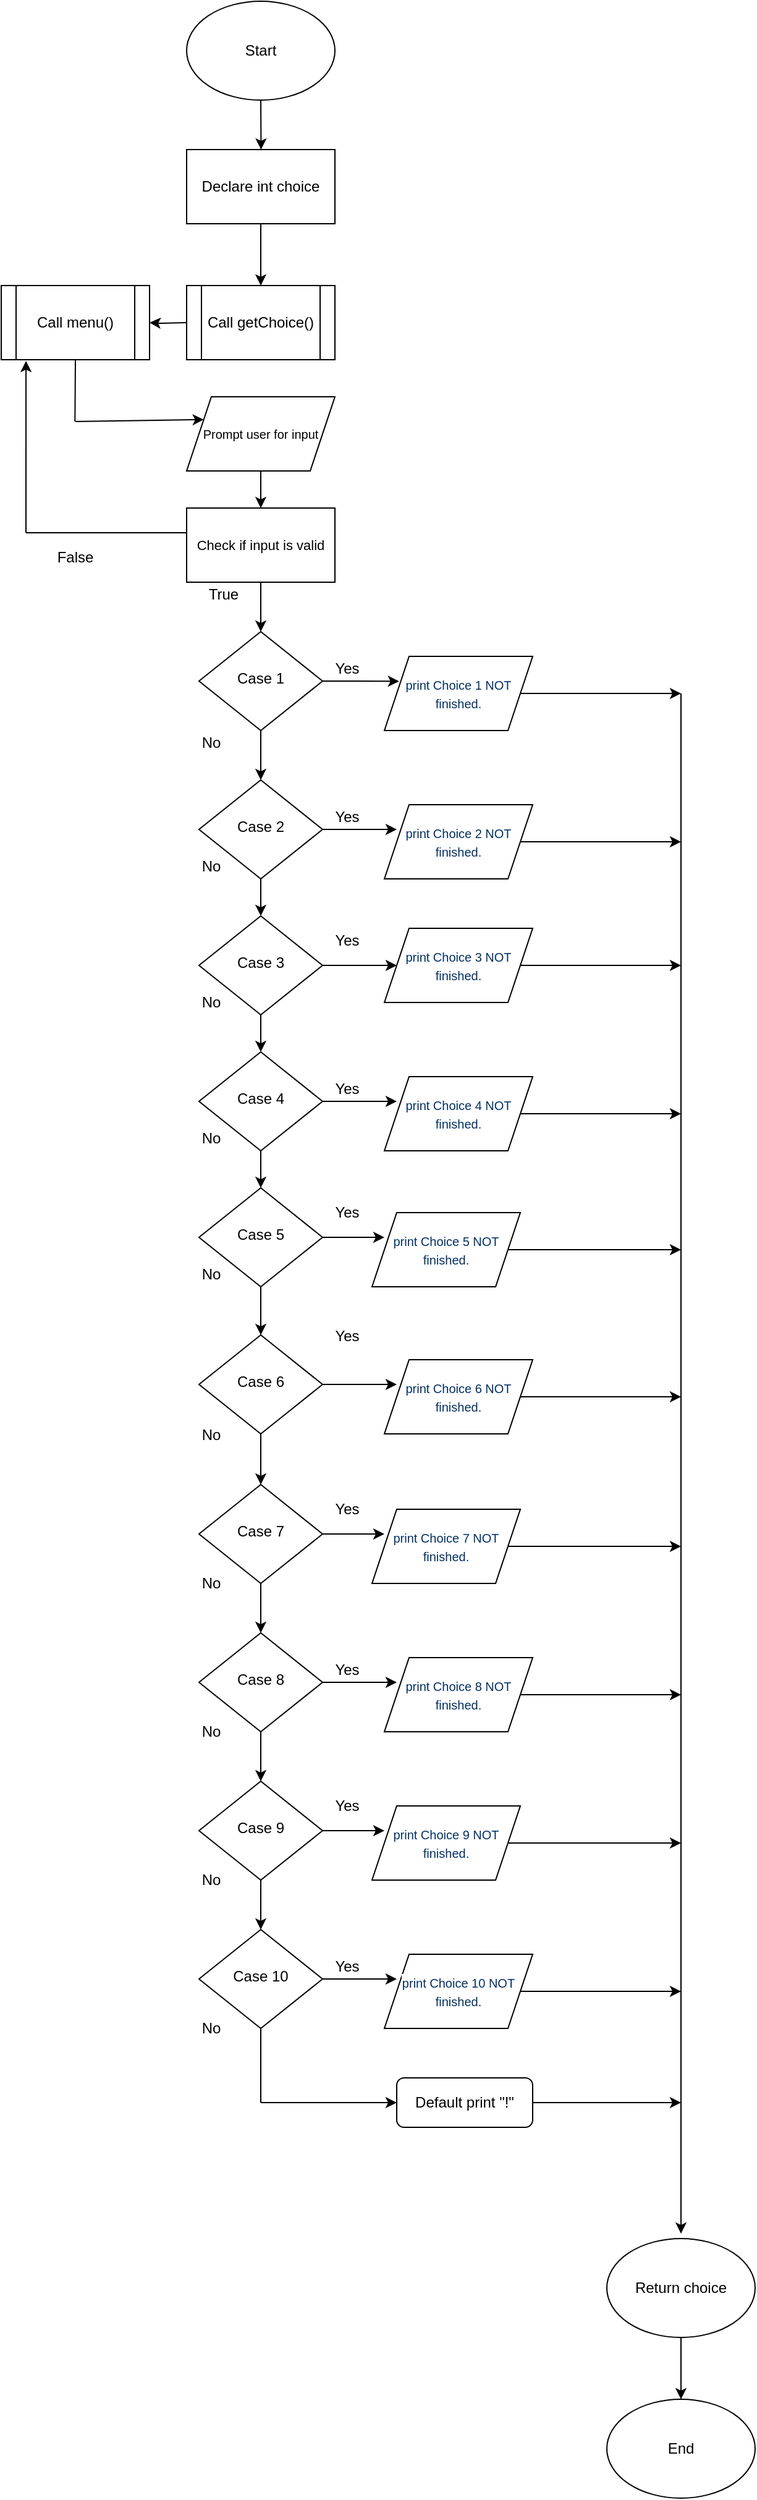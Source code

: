 <mxfile version="13.7.7" type="github"><diagram id="C5RBs43oDa-KdzZeNtuy" name="Page-1"><mxGraphModel dx="1240" dy="643" grid="1" gridSize="10" guides="1" tooltips="1" connect="1" arrows="1" fold="1" page="1" pageScale="1" pageWidth="827" pageHeight="1169" math="0" shadow="0"><root><mxCell id="WIyWlLk6GJQsqaUBKTNV-0"/><mxCell id="WIyWlLk6GJQsqaUBKTNV-1" parent="WIyWlLk6GJQsqaUBKTNV-0"/><mxCell id="KiTb1DTN0pJYCpJVPBl4-3" value="" style="edgeStyle=orthogonalEdgeStyle;rounded=0;orthogonalLoop=1;jettySize=auto;html=1;" parent="WIyWlLk6GJQsqaUBKTNV-1" source="WIyWlLk6GJQsqaUBKTNV-6" target="WIyWlLk6GJQsqaUBKTNV-10" edge="1"><mxGeometry relative="1" as="geometry"/></mxCell><mxCell id="KiTb1DTN0pJYCpJVPBl4-4" value="" style="edgeStyle=orthogonalEdgeStyle;rounded=0;orthogonalLoop=1;jettySize=auto;html=1;entryX=0.099;entryY=0.336;entryDx=0;entryDy=0;entryPerimeter=0;" parent="WIyWlLk6GJQsqaUBKTNV-1" source="WIyWlLk6GJQsqaUBKTNV-6" target="KiTb1DTN0pJYCpJVPBl4-111" edge="1"><mxGeometry relative="1" as="geometry"><mxPoint x="320" y="560" as="targetPoint"/></mxGeometry></mxCell><mxCell id="WIyWlLk6GJQsqaUBKTNV-6" value="Case 1" style="rhombus;whiteSpace=wrap;html=1;shadow=0;fontFamily=Helvetica;fontSize=12;align=center;strokeWidth=1;spacing=6;spacingTop=-4;" parent="WIyWlLk6GJQsqaUBKTNV-1" vertex="1"><mxGeometry x="170" y="520" width="100" height="80" as="geometry"/></mxCell><mxCell id="KiTb1DTN0pJYCpJVPBl4-93" style="edgeStyle=orthogonalEdgeStyle;rounded=0;orthogonalLoop=1;jettySize=auto;html=1;" parent="WIyWlLk6GJQsqaUBKTNV-1" edge="1"><mxGeometry relative="1" as="geometry"><mxPoint x="560" y="560" as="targetPoint"/><mxPoint x="560" y="560" as="sourcePoint"/></mxGeometry></mxCell><mxCell id="KiTb1DTN0pJYCpJVPBl4-5" value="" style="edgeStyle=orthogonalEdgeStyle;rounded=0;orthogonalLoop=1;jettySize=auto;html=1;" parent="WIyWlLk6GJQsqaUBKTNV-1" source="WIyWlLk6GJQsqaUBKTNV-10" edge="1"><mxGeometry relative="1" as="geometry"><mxPoint x="330" y="680" as="targetPoint"/></mxGeometry></mxCell><mxCell id="KiTb1DTN0pJYCpJVPBl4-53" value="" style="edgeStyle=orthogonalEdgeStyle;rounded=0;orthogonalLoop=1;jettySize=auto;html=1;" parent="WIyWlLk6GJQsqaUBKTNV-1" source="WIyWlLk6GJQsqaUBKTNV-10" target="KiTb1DTN0pJYCpJVPBl4-10" edge="1"><mxGeometry relative="1" as="geometry"/></mxCell><mxCell id="WIyWlLk6GJQsqaUBKTNV-10" value="Case 2" style="rhombus;whiteSpace=wrap;html=1;shadow=0;fontFamily=Helvetica;fontSize=12;align=center;strokeWidth=1;spacing=6;spacingTop=-4;" parent="WIyWlLk6GJQsqaUBKTNV-1" vertex="1"><mxGeometry x="170" y="640" width="100" height="80" as="geometry"/></mxCell><mxCell id="6FKrn5GRKjeLN3A5XSiJ-0" value="Start" style="ellipse;whiteSpace=wrap;html=1;" parent="WIyWlLk6GJQsqaUBKTNV-1" vertex="1"><mxGeometry x="160" y="10" width="120" height="80" as="geometry"/></mxCell><mxCell id="6FKrn5GRKjeLN3A5XSiJ-1" value="Call getChoice()" style="shape=process;whiteSpace=wrap;html=1;backgroundOutline=1;" parent="WIyWlLk6GJQsqaUBKTNV-1" vertex="1"><mxGeometry x="160" y="240" width="120" height="60" as="geometry"/></mxCell><mxCell id="6FKrn5GRKjeLN3A5XSiJ-5" value="" style="endArrow=classic;html=1;" parent="WIyWlLk6GJQsqaUBKTNV-1" edge="1"><mxGeometry width="50" height="50" relative="1" as="geometry"><mxPoint x="220" y="90" as="sourcePoint"/><mxPoint x="220.25" y="130" as="targetPoint"/><Array as="points"><mxPoint x="220.25" y="130"/></Array></mxGeometry></mxCell><mxCell id="6FKrn5GRKjeLN3A5XSiJ-3" value="Declare int choice" style="rounded=0;whiteSpace=wrap;html=1;" parent="WIyWlLk6GJQsqaUBKTNV-1" vertex="1"><mxGeometry x="160" y="130" width="120" height="60" as="geometry"/></mxCell><mxCell id="6FKrn5GRKjeLN3A5XSiJ-10" value="" style="endArrow=classic;html=1;shadow=0;exitX=0.5;exitY=1;exitDx=0;exitDy=0;" parent="WIyWlLk6GJQsqaUBKTNV-1" source="6FKrn5GRKjeLN3A5XSiJ-3" edge="1"><mxGeometry width="50" height="50" relative="1" as="geometry"><mxPoint x="195" y="220" as="sourcePoint"/><mxPoint x="220" y="240" as="targetPoint"/></mxGeometry></mxCell><mxCell id="6FKrn5GRKjeLN3A5XSiJ-13" value="" style="edgeStyle=orthogonalEdgeStyle;rounded=0;orthogonalLoop=1;jettySize=auto;html=1;shadow=0;" parent="WIyWlLk6GJQsqaUBKTNV-1" target="6FKrn5GRKjeLN3A5XSiJ-12" edge="1"><mxGeometry relative="1" as="geometry"><mxPoint x="160" y="270" as="sourcePoint"/></mxGeometry></mxCell><mxCell id="6FKrn5GRKjeLN3A5XSiJ-12" value="Call menu()" style="shape=process;whiteSpace=wrap;html=1;backgroundOutline=1;" parent="WIyWlLk6GJQsqaUBKTNV-1" vertex="1"><mxGeometry x="10" y="240" width="120" height="60" as="geometry"/></mxCell><mxCell id="6FKrn5GRKjeLN3A5XSiJ-14" value="" style="endArrow=none;html=1;shadow=0;" parent="WIyWlLk6GJQsqaUBKTNV-1" edge="1"><mxGeometry width="50" height="50" relative="1" as="geometry"><mxPoint x="69.66" y="350" as="sourcePoint"/><mxPoint x="70" y="300" as="targetPoint"/></mxGeometry></mxCell><mxCell id="6FKrn5GRKjeLN3A5XSiJ-15" value="" style="endArrow=classic;html=1;shadow=0;entryX=0;entryY=0.25;entryDx=0;entryDy=0;" parent="WIyWlLk6GJQsqaUBKTNV-1" target="6FKrn5GRKjeLN3A5XSiJ-17" edge="1"><mxGeometry width="50" height="50" relative="1" as="geometry"><mxPoint x="70" y="350" as="sourcePoint"/><mxPoint x="160" y="350" as="targetPoint"/></mxGeometry></mxCell><mxCell id="6FKrn5GRKjeLN3A5XSiJ-20" style="edgeStyle=orthogonalEdgeStyle;rounded=0;orthogonalLoop=1;jettySize=auto;html=1;entryX=0.5;entryY=0;entryDx=0;entryDy=0;shadow=0;" parent="WIyWlLk6GJQsqaUBKTNV-1" source="6FKrn5GRKjeLN3A5XSiJ-17" target="6FKrn5GRKjeLN3A5XSiJ-19" edge="1"><mxGeometry relative="1" as="geometry"/></mxCell><mxCell id="6FKrn5GRKjeLN3A5XSiJ-17" value="&lt;font style=&quot;font-size: 10px&quot;&gt;Prompt user for input&lt;/font&gt;" style="shape=parallelogram;perimeter=parallelogramPerimeter;whiteSpace=wrap;html=1;fixedSize=1;" parent="WIyWlLk6GJQsqaUBKTNV-1" vertex="1"><mxGeometry x="160" y="330" width="120" height="60" as="geometry"/></mxCell><mxCell id="KiTb1DTN0pJYCpJVPBl4-1" value="" style="edgeStyle=orthogonalEdgeStyle;rounded=0;orthogonalLoop=1;jettySize=auto;html=1;" parent="WIyWlLk6GJQsqaUBKTNV-1" source="6FKrn5GRKjeLN3A5XSiJ-19" edge="1"><mxGeometry relative="1" as="geometry"><mxPoint x="220" y="520" as="targetPoint"/></mxGeometry></mxCell><mxCell id="6FKrn5GRKjeLN3A5XSiJ-19" value="&lt;font style=&quot;font-size: 11px&quot;&gt;Check if input is valid&lt;/font&gt;" style="rounded=0;whiteSpace=wrap;html=1;" parent="WIyWlLk6GJQsqaUBKTNV-1" vertex="1"><mxGeometry x="160" y="420" width="120" height="60" as="geometry"/></mxCell><mxCell id="6FKrn5GRKjeLN3A5XSiJ-22" value="False" style="text;html=1;strokeColor=none;fillColor=none;align=center;verticalAlign=middle;whiteSpace=wrap;rounded=0;" parent="WIyWlLk6GJQsqaUBKTNV-1" vertex="1"><mxGeometry x="50" y="450" width="40" height="20" as="geometry"/></mxCell><mxCell id="KiTb1DTN0pJYCpJVPBl4-2" value="True" style="text;html=1;strokeColor=none;fillColor=none;align=center;verticalAlign=middle;whiteSpace=wrap;rounded=0;" parent="WIyWlLk6GJQsqaUBKTNV-1" vertex="1"><mxGeometry x="170" y="480" width="40" height="20" as="geometry"/></mxCell><mxCell id="KiTb1DTN0pJYCpJVPBl4-6" value="Yes" style="text;html=1;strokeColor=none;fillColor=none;align=center;verticalAlign=middle;whiteSpace=wrap;rounded=0;" parent="WIyWlLk6GJQsqaUBKTNV-1" vertex="1"><mxGeometry x="270" y="540" width="40" height="20" as="geometry"/></mxCell><mxCell id="KiTb1DTN0pJYCpJVPBl4-7" value="Yes" style="text;html=1;strokeColor=none;fillColor=none;align=center;verticalAlign=middle;whiteSpace=wrap;rounded=0;" parent="WIyWlLk6GJQsqaUBKTNV-1" vertex="1"><mxGeometry x="270" y="660" width="40" height="20" as="geometry"/></mxCell><mxCell id="KiTb1DTN0pJYCpJVPBl4-8" value="No" style="text;html=1;strokeColor=none;fillColor=none;align=center;verticalAlign=middle;whiteSpace=wrap;rounded=0;" parent="WIyWlLk6GJQsqaUBKTNV-1" vertex="1"><mxGeometry x="160" y="600" width="40" height="20" as="geometry"/></mxCell><mxCell id="KiTb1DTN0pJYCpJVPBl4-9" value="" style="edgeStyle=orthogonalEdgeStyle;rounded=0;orthogonalLoop=1;jettySize=auto;html=1;" parent="WIyWlLk6GJQsqaUBKTNV-1" source="KiTb1DTN0pJYCpJVPBl4-10" target="KiTb1DTN0pJYCpJVPBl4-13" edge="1"><mxGeometry relative="1" as="geometry"/></mxCell><mxCell id="KiTb1DTN0pJYCpJVPBl4-87" value="" style="edgeStyle=orthogonalEdgeStyle;rounded=0;orthogonalLoop=1;jettySize=auto;html=1;" parent="WIyWlLk6GJQsqaUBKTNV-1" source="KiTb1DTN0pJYCpJVPBl4-10" edge="1"><mxGeometry relative="1" as="geometry"><mxPoint x="330" y="790" as="targetPoint"/></mxGeometry></mxCell><mxCell id="KiTb1DTN0pJYCpJVPBl4-10" value="Case 3" style="rhombus;whiteSpace=wrap;html=1;shadow=0;fontFamily=Helvetica;fontSize=12;align=center;strokeWidth=1;spacing=6;spacingTop=-4;" parent="WIyWlLk6GJQsqaUBKTNV-1" vertex="1"><mxGeometry x="170" y="750" width="100" height="80" as="geometry"/></mxCell><mxCell id="KiTb1DTN0pJYCpJVPBl4-12" value="" style="edgeStyle=orthogonalEdgeStyle;rounded=0;orthogonalLoop=1;jettySize=auto;html=1;" parent="WIyWlLk6GJQsqaUBKTNV-1" source="KiTb1DTN0pJYCpJVPBl4-13" edge="1"><mxGeometry relative="1" as="geometry"><mxPoint x="330" y="900" as="targetPoint"/></mxGeometry></mxCell><mxCell id="ekjCkLUo63bPhOiQT4gp-1" style="edgeStyle=orthogonalEdgeStyle;rounded=0;orthogonalLoop=1;jettySize=auto;html=1;entryX=0.5;entryY=0;entryDx=0;entryDy=0;" edge="1" parent="WIyWlLk6GJQsqaUBKTNV-1" source="KiTb1DTN0pJYCpJVPBl4-13" target="KiTb1DTN0pJYCpJVPBl4-38"><mxGeometry relative="1" as="geometry"/></mxCell><mxCell id="KiTb1DTN0pJYCpJVPBl4-13" value="Case 4" style="rhombus;whiteSpace=wrap;html=1;shadow=0;fontFamily=Helvetica;fontSize=12;align=center;strokeWidth=1;spacing=6;spacingTop=-4;" parent="WIyWlLk6GJQsqaUBKTNV-1" vertex="1"><mxGeometry x="170" y="860" width="100" height="80" as="geometry"/></mxCell><mxCell id="KiTb1DTN0pJYCpJVPBl4-15" value="Yes" style="text;html=1;strokeColor=none;fillColor=none;align=center;verticalAlign=middle;whiteSpace=wrap;rounded=0;" parent="WIyWlLk6GJQsqaUBKTNV-1" vertex="1"><mxGeometry x="270" y="760" width="40" height="20" as="geometry"/></mxCell><mxCell id="KiTb1DTN0pJYCpJVPBl4-16" value="Yes" style="text;html=1;strokeColor=none;fillColor=none;align=center;verticalAlign=middle;whiteSpace=wrap;rounded=0;" parent="WIyWlLk6GJQsqaUBKTNV-1" vertex="1"><mxGeometry x="270" y="880" width="40" height="20" as="geometry"/></mxCell><mxCell id="KiTb1DTN0pJYCpJVPBl4-37" value="" style="edgeStyle=orthogonalEdgeStyle;rounded=0;orthogonalLoop=1;jettySize=auto;html=1;" parent="WIyWlLk6GJQsqaUBKTNV-1" source="KiTb1DTN0pJYCpJVPBl4-38" target="KiTb1DTN0pJYCpJVPBl4-41" edge="1"><mxGeometry relative="1" as="geometry"/></mxCell><mxCell id="KiTb1DTN0pJYCpJVPBl4-47" value="" style="edgeStyle=orthogonalEdgeStyle;rounded=0;orthogonalLoop=1;jettySize=auto;html=1;" parent="WIyWlLk6GJQsqaUBKTNV-1" source="KiTb1DTN0pJYCpJVPBl4-38" edge="1"><mxGeometry relative="1" as="geometry"><mxPoint x="320" y="1010" as="targetPoint"/></mxGeometry></mxCell><mxCell id="KiTb1DTN0pJYCpJVPBl4-38" value="Case 5" style="rhombus;whiteSpace=wrap;html=1;shadow=0;fontFamily=Helvetica;fontSize=12;align=center;strokeWidth=1;spacing=6;spacingTop=-4;" parent="WIyWlLk6GJQsqaUBKTNV-1" vertex="1"><mxGeometry x="170" y="970" width="100" height="80" as="geometry"/></mxCell><mxCell id="KiTb1DTN0pJYCpJVPBl4-40" value="" style="edgeStyle=orthogonalEdgeStyle;rounded=0;orthogonalLoop=1;jettySize=auto;html=1;" parent="WIyWlLk6GJQsqaUBKTNV-1" source="KiTb1DTN0pJYCpJVPBl4-41" edge="1"><mxGeometry relative="1" as="geometry"><mxPoint x="330" y="1129" as="targetPoint"/></mxGeometry></mxCell><mxCell id="KiTb1DTN0pJYCpJVPBl4-74" value="" style="edgeStyle=orthogonalEdgeStyle;rounded=0;orthogonalLoop=1;jettySize=auto;html=1;" parent="WIyWlLk6GJQsqaUBKTNV-1" source="KiTb1DTN0pJYCpJVPBl4-41" target="KiTb1DTN0pJYCpJVPBl4-56" edge="1"><mxGeometry relative="1" as="geometry"/></mxCell><mxCell id="KiTb1DTN0pJYCpJVPBl4-41" value="Case 6" style="rhombus;whiteSpace=wrap;html=1;shadow=0;fontFamily=Helvetica;fontSize=12;align=center;strokeWidth=1;spacing=6;spacingTop=-4;" parent="WIyWlLk6GJQsqaUBKTNV-1" vertex="1"><mxGeometry x="170" y="1089" width="100" height="80" as="geometry"/></mxCell><mxCell id="KiTb1DTN0pJYCpJVPBl4-43" value="Yes" style="text;html=1;strokeColor=none;fillColor=none;align=center;verticalAlign=middle;whiteSpace=wrap;rounded=0;" parent="WIyWlLk6GJQsqaUBKTNV-1" vertex="1"><mxGeometry x="270" y="980" width="40" height="20" as="geometry"/></mxCell><mxCell id="KiTb1DTN0pJYCpJVPBl4-44" value="Yes" style="text;html=1;strokeColor=none;fillColor=none;align=center;verticalAlign=middle;whiteSpace=wrap;rounded=0;" parent="WIyWlLk6GJQsqaUBKTNV-1" vertex="1"><mxGeometry x="270" y="1080" width="40" height="20" as="geometry"/></mxCell><mxCell id="KiTb1DTN0pJYCpJVPBl4-55" value="" style="edgeStyle=orthogonalEdgeStyle;rounded=0;orthogonalLoop=1;jettySize=auto;html=1;" parent="WIyWlLk6GJQsqaUBKTNV-1" source="KiTb1DTN0pJYCpJVPBl4-56" target="KiTb1DTN0pJYCpJVPBl4-59" edge="1"><mxGeometry relative="1" as="geometry"/></mxCell><mxCell id="KiTb1DTN0pJYCpJVPBl4-75" value="" style="edgeStyle=orthogonalEdgeStyle;rounded=0;orthogonalLoop=1;jettySize=auto;html=1;" parent="WIyWlLk6GJQsqaUBKTNV-1" source="KiTb1DTN0pJYCpJVPBl4-56" edge="1"><mxGeometry relative="1" as="geometry"><mxPoint x="320" y="1250" as="targetPoint"/></mxGeometry></mxCell><mxCell id="KiTb1DTN0pJYCpJVPBl4-56" value="Case 7" style="rhombus;whiteSpace=wrap;html=1;shadow=0;fontFamily=Helvetica;fontSize=12;align=center;strokeWidth=1;spacing=6;spacingTop=-4;" parent="WIyWlLk6GJQsqaUBKTNV-1" vertex="1"><mxGeometry x="170" y="1210" width="100" height="80" as="geometry"/></mxCell><mxCell id="KiTb1DTN0pJYCpJVPBl4-58" value="" style="edgeStyle=orthogonalEdgeStyle;rounded=0;orthogonalLoop=1;jettySize=auto;html=1;" parent="WIyWlLk6GJQsqaUBKTNV-1" source="KiTb1DTN0pJYCpJVPBl4-59" edge="1"><mxGeometry relative="1" as="geometry"><mxPoint x="330" y="1370" as="targetPoint"/></mxGeometry></mxCell><mxCell id="KiTb1DTN0pJYCpJVPBl4-76" value="" style="edgeStyle=orthogonalEdgeStyle;rounded=0;orthogonalLoop=1;jettySize=auto;html=1;" parent="WIyWlLk6GJQsqaUBKTNV-1" source="KiTb1DTN0pJYCpJVPBl4-59" target="KiTb1DTN0pJYCpJVPBl4-65" edge="1"><mxGeometry relative="1" as="geometry"/></mxCell><mxCell id="KiTb1DTN0pJYCpJVPBl4-59" value="Case 8" style="rhombus;whiteSpace=wrap;html=1;shadow=0;fontFamily=Helvetica;fontSize=12;align=center;strokeWidth=1;spacing=6;spacingTop=-4;" parent="WIyWlLk6GJQsqaUBKTNV-1" vertex="1"><mxGeometry x="170" y="1330" width="100" height="80" as="geometry"/></mxCell><mxCell id="KiTb1DTN0pJYCpJVPBl4-61" value="Yes" style="text;html=1;strokeColor=none;fillColor=none;align=center;verticalAlign=middle;whiteSpace=wrap;rounded=0;" parent="WIyWlLk6GJQsqaUBKTNV-1" vertex="1"><mxGeometry x="270" y="1220" width="40" height="20" as="geometry"/></mxCell><mxCell id="KiTb1DTN0pJYCpJVPBl4-62" value="Yes" style="text;html=1;strokeColor=none;fillColor=none;align=center;verticalAlign=middle;whiteSpace=wrap;rounded=0;" parent="WIyWlLk6GJQsqaUBKTNV-1" vertex="1"><mxGeometry x="270" y="1350" width="40" height="20" as="geometry"/></mxCell><mxCell id="KiTb1DTN0pJYCpJVPBl4-63" value="No" style="text;html=1;strokeColor=none;fillColor=none;align=center;verticalAlign=middle;whiteSpace=wrap;rounded=0;" parent="WIyWlLk6GJQsqaUBKTNV-1" vertex="1"><mxGeometry x="160" y="1280" width="40" height="20" as="geometry"/></mxCell><mxCell id="KiTb1DTN0pJYCpJVPBl4-77" value="" style="edgeStyle=orthogonalEdgeStyle;rounded=0;orthogonalLoop=1;jettySize=auto;html=1;" parent="WIyWlLk6GJQsqaUBKTNV-1" source="KiTb1DTN0pJYCpJVPBl4-65" edge="1"><mxGeometry relative="1" as="geometry"><mxPoint x="320" y="1490" as="targetPoint"/></mxGeometry></mxCell><mxCell id="KiTb1DTN0pJYCpJVPBl4-65" value="Case 9" style="rhombus;whiteSpace=wrap;html=1;shadow=0;fontFamily=Helvetica;fontSize=12;align=center;strokeWidth=1;spacing=6;spacingTop=-4;" parent="WIyWlLk6GJQsqaUBKTNV-1" vertex="1"><mxGeometry x="170" y="1450" width="100" height="80" as="geometry"/></mxCell><mxCell id="KiTb1DTN0pJYCpJVPBl4-66" value="Yes" style="text;html=1;strokeColor=none;fillColor=none;align=center;verticalAlign=middle;whiteSpace=wrap;rounded=0;" parent="WIyWlLk6GJQsqaUBKTNV-1" vertex="1"><mxGeometry x="270" y="1460" width="40" height="20" as="geometry"/></mxCell><mxCell id="KiTb1DTN0pJYCpJVPBl4-68" value="No" style="text;html=1;strokeColor=none;fillColor=none;align=center;verticalAlign=middle;whiteSpace=wrap;rounded=0;" parent="WIyWlLk6GJQsqaUBKTNV-1" vertex="1"><mxGeometry x="160" y="1520" width="40" height="20" as="geometry"/></mxCell><mxCell id="KiTb1DTN0pJYCpJVPBl4-69" value="" style="edgeStyle=orthogonalEdgeStyle;rounded=0;orthogonalLoop=1;jettySize=auto;html=1;" parent="WIyWlLk6GJQsqaUBKTNV-1" source="KiTb1DTN0pJYCpJVPBl4-65" target="KiTb1DTN0pJYCpJVPBl4-70" edge="1"><mxGeometry relative="1" as="geometry"/></mxCell><mxCell id="KiTb1DTN0pJYCpJVPBl4-70" value="Case 10" style="rhombus;whiteSpace=wrap;html=1;shadow=0;fontFamily=Helvetica;fontSize=12;align=center;strokeWidth=1;spacing=6;spacingTop=-4;" parent="WIyWlLk6GJQsqaUBKTNV-1" vertex="1"><mxGeometry x="170" y="1570" width="100" height="80" as="geometry"/></mxCell><mxCell id="KiTb1DTN0pJYCpJVPBl4-71" value="Yes" style="text;html=1;strokeColor=none;fillColor=none;align=center;verticalAlign=middle;whiteSpace=wrap;rounded=0;" parent="WIyWlLk6GJQsqaUBKTNV-1" vertex="1"><mxGeometry x="270" y="1590" width="40" height="20" as="geometry"/></mxCell><mxCell id="KiTb1DTN0pJYCpJVPBl4-72" value="" style="edgeStyle=orthogonalEdgeStyle;rounded=0;orthogonalLoop=1;jettySize=auto;html=1;" parent="WIyWlLk6GJQsqaUBKTNV-1" source="KiTb1DTN0pJYCpJVPBl4-70" edge="1"><mxGeometry relative="1" as="geometry"><mxPoint x="330" y="1610" as="targetPoint"/></mxGeometry></mxCell><mxCell id="KiTb1DTN0pJYCpJVPBl4-78" value="No" style="text;html=1;strokeColor=none;fillColor=none;align=center;verticalAlign=middle;whiteSpace=wrap;rounded=0;" parent="WIyWlLk6GJQsqaUBKTNV-1" vertex="1"><mxGeometry x="160" y="1400" width="40" height="20" as="geometry"/></mxCell><mxCell id="KiTb1DTN0pJYCpJVPBl4-79" value="No" style="text;html=1;strokeColor=none;fillColor=none;align=center;verticalAlign=middle;whiteSpace=wrap;rounded=0;" parent="WIyWlLk6GJQsqaUBKTNV-1" vertex="1"><mxGeometry x="160" y="1640" width="40" height="20" as="geometry"/></mxCell><mxCell id="KiTb1DTN0pJYCpJVPBl4-80" value="No" style="text;html=1;strokeColor=none;fillColor=none;align=center;verticalAlign=middle;whiteSpace=wrap;rounded=0;" parent="WIyWlLk6GJQsqaUBKTNV-1" vertex="1"><mxGeometry x="160" y="1160" width="40" height="20" as="geometry"/></mxCell><mxCell id="KiTb1DTN0pJYCpJVPBl4-81" value="No" style="text;html=1;strokeColor=none;fillColor=none;align=center;verticalAlign=middle;whiteSpace=wrap;rounded=0;" parent="WIyWlLk6GJQsqaUBKTNV-1" vertex="1"><mxGeometry x="160" y="1030" width="40" height="20" as="geometry"/></mxCell><mxCell id="KiTb1DTN0pJYCpJVPBl4-82" value="No" style="text;html=1;strokeColor=none;fillColor=none;align=center;verticalAlign=middle;whiteSpace=wrap;rounded=0;" parent="WIyWlLk6GJQsqaUBKTNV-1" vertex="1"><mxGeometry x="160" y="810" width="40" height="20" as="geometry"/></mxCell><mxCell id="KiTb1DTN0pJYCpJVPBl4-83" value="No" style="text;html=1;strokeColor=none;fillColor=none;align=center;verticalAlign=middle;whiteSpace=wrap;rounded=0;" parent="WIyWlLk6GJQsqaUBKTNV-1" vertex="1"><mxGeometry x="160" y="920" width="40" height="20" as="geometry"/></mxCell><mxCell id="KiTb1DTN0pJYCpJVPBl4-86" value="No" style="text;html=1;strokeColor=none;fillColor=none;align=center;verticalAlign=middle;whiteSpace=wrap;rounded=0;" parent="WIyWlLk6GJQsqaUBKTNV-1" vertex="1"><mxGeometry x="160" y="700" width="40" height="20" as="geometry"/></mxCell><mxCell id="KiTb1DTN0pJYCpJVPBl4-88" value="" style="endArrow=none;html=1;" parent="WIyWlLk6GJQsqaUBKTNV-1" edge="1"><mxGeometry width="50" height="50" relative="1" as="geometry"><mxPoint x="220" y="1710" as="sourcePoint"/><mxPoint x="220" y="1650" as="targetPoint"/></mxGeometry></mxCell><mxCell id="KiTb1DTN0pJYCpJVPBl4-89" value="" style="endArrow=classic;html=1;" parent="WIyWlLk6GJQsqaUBKTNV-1" edge="1"><mxGeometry width="50" height="50" relative="1" as="geometry"><mxPoint x="220" y="1710" as="sourcePoint"/><mxPoint x="330" y="1710" as="targetPoint"/></mxGeometry></mxCell><mxCell id="KiTb1DTN0pJYCpJVPBl4-143" value="" style="edgeStyle=orthogonalEdgeStyle;rounded=0;orthogonalLoop=1;jettySize=auto;html=1;strokeColor=#000000;" parent="WIyWlLk6GJQsqaUBKTNV-1" source="KiTb1DTN0pJYCpJVPBl4-91" edge="1"><mxGeometry relative="1" as="geometry"><mxPoint x="560" y="1710" as="targetPoint"/></mxGeometry></mxCell><mxCell id="KiTb1DTN0pJYCpJVPBl4-91" value="Default print &quot;!&quot;" style="rounded=1;whiteSpace=wrap;html=1;" parent="WIyWlLk6GJQsqaUBKTNV-1" vertex="1"><mxGeometry x="330" y="1690" width="110" height="40" as="geometry"/></mxCell><mxCell id="KiTb1DTN0pJYCpJVPBl4-106" value="" style="endArrow=classic;html=1;strokeColor=#000000;" parent="WIyWlLk6GJQsqaUBKTNV-1" edge="1"><mxGeometry width="50" height="50" relative="1" as="geometry"><mxPoint x="560" y="570" as="sourcePoint"/><mxPoint x="560" y="1816" as="targetPoint"/></mxGeometry></mxCell><mxCell id="KiTb1DTN0pJYCpJVPBl4-109" style="edgeStyle=orthogonalEdgeStyle;rounded=0;orthogonalLoop=1;jettySize=auto;html=1;strokeColor=#000000;" parent="WIyWlLk6GJQsqaUBKTNV-1" source="KiTb1DTN0pJYCpJVPBl4-107" target="KiTb1DTN0pJYCpJVPBl4-108" edge="1"><mxGeometry relative="1" as="geometry"/></mxCell><mxCell id="KiTb1DTN0pJYCpJVPBl4-107" value="Return choice" style="ellipse;whiteSpace=wrap;html=1;" parent="WIyWlLk6GJQsqaUBKTNV-1" vertex="1"><mxGeometry x="500" y="1820" width="120" height="80" as="geometry"/></mxCell><mxCell id="KiTb1DTN0pJYCpJVPBl4-108" value="End" style="ellipse;whiteSpace=wrap;html=1;" parent="WIyWlLk6GJQsqaUBKTNV-1" vertex="1"><mxGeometry x="500" y="1950" width="120" height="80" as="geometry"/></mxCell><mxCell id="KiTb1DTN0pJYCpJVPBl4-118" value="" style="edgeStyle=orthogonalEdgeStyle;rounded=0;orthogonalLoop=1;jettySize=auto;html=1;strokeColor=#000000;" parent="WIyWlLk6GJQsqaUBKTNV-1" source="KiTb1DTN0pJYCpJVPBl4-111" edge="1"><mxGeometry relative="1" as="geometry"><mxPoint x="560" y="570" as="targetPoint"/></mxGeometry></mxCell><mxCell id="KiTb1DTN0pJYCpJVPBl4-111" value="&lt;span style=&quot;color: rgb(3 , 47 , 98) ; background-color: rgb(255 , 255 , 255)&quot;&gt;&lt;font style=&quot;font-size: 10px&quot;&gt;print Choice 1 NOT finished.&lt;/font&gt;&lt;/span&gt;" style="shape=parallelogram;perimeter=parallelogramPerimeter;whiteSpace=wrap;html=1;fixedSize=1;" parent="WIyWlLk6GJQsqaUBKTNV-1" vertex="1"><mxGeometry x="320" y="540" width="120" height="60" as="geometry"/></mxCell><mxCell id="KiTb1DTN0pJYCpJVPBl4-120" value="" style="edgeStyle=orthogonalEdgeStyle;rounded=0;orthogonalLoop=1;jettySize=auto;html=1;strokeColor=#000000;" parent="WIyWlLk6GJQsqaUBKTNV-1" source="KiTb1DTN0pJYCpJVPBl4-114" edge="1"><mxGeometry relative="1" as="geometry"><mxPoint x="560" y="690" as="targetPoint"/></mxGeometry></mxCell><mxCell id="KiTb1DTN0pJYCpJVPBl4-114" value="&lt;span style=&quot;color: rgb(3 , 47 , 98) ; background-color: rgb(255 , 255 , 255)&quot;&gt;&lt;font style=&quot;font-size: 10px&quot;&gt;print Choice 2 NOT finished.&lt;/font&gt;&lt;/span&gt;" style="shape=parallelogram;perimeter=parallelogramPerimeter;whiteSpace=wrap;html=1;fixedSize=1;" parent="WIyWlLk6GJQsqaUBKTNV-1" vertex="1"><mxGeometry x="320" y="660" width="120" height="60" as="geometry"/></mxCell><mxCell id="KiTb1DTN0pJYCpJVPBl4-116" style="edgeStyle=orthogonalEdgeStyle;rounded=0;orthogonalLoop=1;jettySize=auto;html=1;exitX=1;exitY=0.5;exitDx=0;exitDy=0;strokeColor=#000000;" parent="WIyWlLk6GJQsqaUBKTNV-1" source="KiTb1DTN0pJYCpJVPBl4-115" edge="1"><mxGeometry relative="1" as="geometry"><mxPoint x="560" y="790" as="targetPoint"/></mxGeometry></mxCell><mxCell id="KiTb1DTN0pJYCpJVPBl4-115" value="&lt;span style=&quot;color: rgb(3 , 47 , 98) ; background-color: rgb(255 , 255 , 255)&quot;&gt;&lt;font style=&quot;font-size: 10px&quot;&gt;print Choice 3 NOT finished.&lt;/font&gt;&lt;/span&gt;" style="shape=parallelogram;perimeter=parallelogramPerimeter;whiteSpace=wrap;html=1;fixedSize=1;" parent="WIyWlLk6GJQsqaUBKTNV-1" vertex="1"><mxGeometry x="320" y="760" width="120" height="60" as="geometry"/></mxCell><mxCell id="KiTb1DTN0pJYCpJVPBl4-123" value="" style="edgeStyle=orthogonalEdgeStyle;rounded=0;orthogonalLoop=1;jettySize=auto;html=1;strokeColor=#000000;" parent="WIyWlLk6GJQsqaUBKTNV-1" source="KiTb1DTN0pJYCpJVPBl4-121" edge="1"><mxGeometry relative="1" as="geometry"><mxPoint x="560" y="910" as="targetPoint"/></mxGeometry></mxCell><mxCell id="KiTb1DTN0pJYCpJVPBl4-121" value="&lt;span style=&quot;color: rgb(3 , 47 , 98) ; background-color: rgb(255 , 255 , 255)&quot;&gt;&lt;font style=&quot;font-size: 10px&quot;&gt;print Choice 4 NOT finished.&lt;/font&gt;&lt;/span&gt;" style="shape=parallelogram;perimeter=parallelogramPerimeter;whiteSpace=wrap;html=1;fixedSize=1;" parent="WIyWlLk6GJQsqaUBKTNV-1" vertex="1"><mxGeometry x="320" y="880" width="120" height="60" as="geometry"/></mxCell><mxCell id="KiTb1DTN0pJYCpJVPBl4-126" value="" style="edgeStyle=orthogonalEdgeStyle;rounded=0;orthogonalLoop=1;jettySize=auto;html=1;strokeColor=#000000;" parent="WIyWlLk6GJQsqaUBKTNV-1" source="KiTb1DTN0pJYCpJVPBl4-124" edge="1"><mxGeometry relative="1" as="geometry"><mxPoint x="560" y="1020" as="targetPoint"/></mxGeometry></mxCell><mxCell id="KiTb1DTN0pJYCpJVPBl4-124" value="&lt;span style=&quot;color: rgb(3 , 47 , 98) ; background-color: rgb(255 , 255 , 255)&quot;&gt;&lt;font style=&quot;font-size: 10px&quot;&gt;print Choice 5 NOT finished.&lt;/font&gt;&lt;/span&gt;" style="shape=parallelogram;perimeter=parallelogramPerimeter;whiteSpace=wrap;html=1;fixedSize=1;" parent="WIyWlLk6GJQsqaUBKTNV-1" vertex="1"><mxGeometry x="310" y="990" width="120" height="60" as="geometry"/></mxCell><mxCell id="KiTb1DTN0pJYCpJVPBl4-129" value="" style="edgeStyle=orthogonalEdgeStyle;rounded=0;orthogonalLoop=1;jettySize=auto;html=1;strokeColor=#000000;" parent="WIyWlLk6GJQsqaUBKTNV-1" source="KiTb1DTN0pJYCpJVPBl4-127" edge="1"><mxGeometry relative="1" as="geometry"><mxPoint x="560" y="1139" as="targetPoint"/></mxGeometry></mxCell><mxCell id="KiTb1DTN0pJYCpJVPBl4-127" value="&lt;span style=&quot;color: rgb(3 , 47 , 98) ; background-color: rgb(255 , 255 , 255)&quot;&gt;&lt;font style=&quot;font-size: 10px&quot;&gt;print Choice 6 NOT finished.&lt;/font&gt;&lt;/span&gt;" style="shape=parallelogram;perimeter=parallelogramPerimeter;whiteSpace=wrap;html=1;fixedSize=1;" parent="WIyWlLk6GJQsqaUBKTNV-1" vertex="1"><mxGeometry x="320" y="1109" width="120" height="60" as="geometry"/></mxCell><mxCell id="KiTb1DTN0pJYCpJVPBl4-132" value="" style="edgeStyle=orthogonalEdgeStyle;rounded=0;orthogonalLoop=1;jettySize=auto;html=1;strokeColor=#000000;" parent="WIyWlLk6GJQsqaUBKTNV-1" source="KiTb1DTN0pJYCpJVPBl4-130" edge="1"><mxGeometry relative="1" as="geometry"><mxPoint x="560" y="1260" as="targetPoint"/></mxGeometry></mxCell><mxCell id="KiTb1DTN0pJYCpJVPBl4-130" value="&lt;span style=&quot;color: rgb(3 , 47 , 98) ; background-color: rgb(255 , 255 , 255)&quot;&gt;&lt;font style=&quot;font-size: 10px&quot;&gt;print Choice 7 NOT finished.&lt;/font&gt;&lt;/span&gt;" style="shape=parallelogram;perimeter=parallelogramPerimeter;whiteSpace=wrap;html=1;fixedSize=1;" parent="WIyWlLk6GJQsqaUBKTNV-1" vertex="1"><mxGeometry x="310" y="1230" width="120" height="60" as="geometry"/></mxCell><mxCell id="KiTb1DTN0pJYCpJVPBl4-135" value="" style="edgeStyle=orthogonalEdgeStyle;rounded=0;orthogonalLoop=1;jettySize=auto;html=1;strokeColor=#000000;" parent="WIyWlLk6GJQsqaUBKTNV-1" source="KiTb1DTN0pJYCpJVPBl4-133" edge="1"><mxGeometry relative="1" as="geometry"><mxPoint x="560" y="1380" as="targetPoint"/></mxGeometry></mxCell><mxCell id="KiTb1DTN0pJYCpJVPBl4-133" value="&lt;span style=&quot;color: rgb(3 , 47 , 98) ; background-color: rgb(255 , 255 , 255)&quot;&gt;&lt;font style=&quot;font-size: 10px&quot;&gt;print Choice 8 NOT finished.&lt;/font&gt;&lt;/span&gt;" style="shape=parallelogram;perimeter=parallelogramPerimeter;whiteSpace=wrap;html=1;fixedSize=1;" parent="WIyWlLk6GJQsqaUBKTNV-1" vertex="1"><mxGeometry x="320" y="1350" width="120" height="60" as="geometry"/></mxCell><mxCell id="KiTb1DTN0pJYCpJVPBl4-138" value="" style="edgeStyle=orthogonalEdgeStyle;rounded=0;orthogonalLoop=1;jettySize=auto;html=1;strokeColor=#000000;" parent="WIyWlLk6GJQsqaUBKTNV-1" source="KiTb1DTN0pJYCpJVPBl4-136" edge="1"><mxGeometry relative="1" as="geometry"><mxPoint x="560" y="1500" as="targetPoint"/></mxGeometry></mxCell><mxCell id="KiTb1DTN0pJYCpJVPBl4-136" value="&lt;span style=&quot;color: rgb(3 , 47 , 98) ; background-color: rgb(255 , 255 , 255)&quot;&gt;&lt;font style=&quot;font-size: 10px&quot;&gt;print Choice 9 NOT finished.&lt;/font&gt;&lt;/span&gt;" style="shape=parallelogram;perimeter=parallelogramPerimeter;whiteSpace=wrap;html=1;fixedSize=1;" parent="WIyWlLk6GJQsqaUBKTNV-1" vertex="1"><mxGeometry x="310" y="1470" width="120" height="60" as="geometry"/></mxCell><mxCell id="KiTb1DTN0pJYCpJVPBl4-141" value="" style="edgeStyle=orthogonalEdgeStyle;rounded=0;orthogonalLoop=1;jettySize=auto;html=1;strokeColor=#000000;" parent="WIyWlLk6GJQsqaUBKTNV-1" source="KiTb1DTN0pJYCpJVPBl4-139" edge="1"><mxGeometry relative="1" as="geometry"><mxPoint x="560" y="1620" as="targetPoint"/></mxGeometry></mxCell><mxCell id="KiTb1DTN0pJYCpJVPBl4-139" value="&lt;span style=&quot;color: rgb(3 , 47 , 98) ; background-color: rgb(255 , 255 , 255)&quot;&gt;&lt;font style=&quot;font-size: 10px&quot;&gt;print Choice 10 NOT finished.&lt;/font&gt;&lt;/span&gt;" style="shape=parallelogram;perimeter=parallelogramPerimeter;whiteSpace=wrap;html=1;fixedSize=1;" parent="WIyWlLk6GJQsqaUBKTNV-1" vertex="1"><mxGeometry x="320" y="1590" width="120" height="60" as="geometry"/></mxCell><mxCell id="KiTb1DTN0pJYCpJVPBl4-144" value="" style="endArrow=none;html=1;strokeColor=#000000;" parent="WIyWlLk6GJQsqaUBKTNV-1" edge="1"><mxGeometry width="50" height="50" relative="1" as="geometry"><mxPoint x="30" y="440" as="sourcePoint"/><mxPoint x="160" y="440" as="targetPoint"/></mxGeometry></mxCell><mxCell id="KiTb1DTN0pJYCpJVPBl4-145" value="" style="endArrow=classic;html=1;strokeColor=#000000;entryX=0.167;entryY=1.017;entryDx=0;entryDy=0;entryPerimeter=0;" parent="WIyWlLk6GJQsqaUBKTNV-1" target="6FKrn5GRKjeLN3A5XSiJ-12" edge="1"><mxGeometry width="50" height="50" relative="1" as="geometry"><mxPoint x="30" y="440" as="sourcePoint"/><mxPoint x="30" y="380" as="targetPoint"/></mxGeometry></mxCell></root></mxGraphModel></diagram></mxfile>